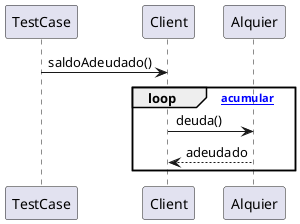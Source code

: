 @startuml

TestCase -> Client: saldoAdeudado()
loop [acumular]
        Client -> Alquier: deuda()
        return adeudado
end

@enduml 
